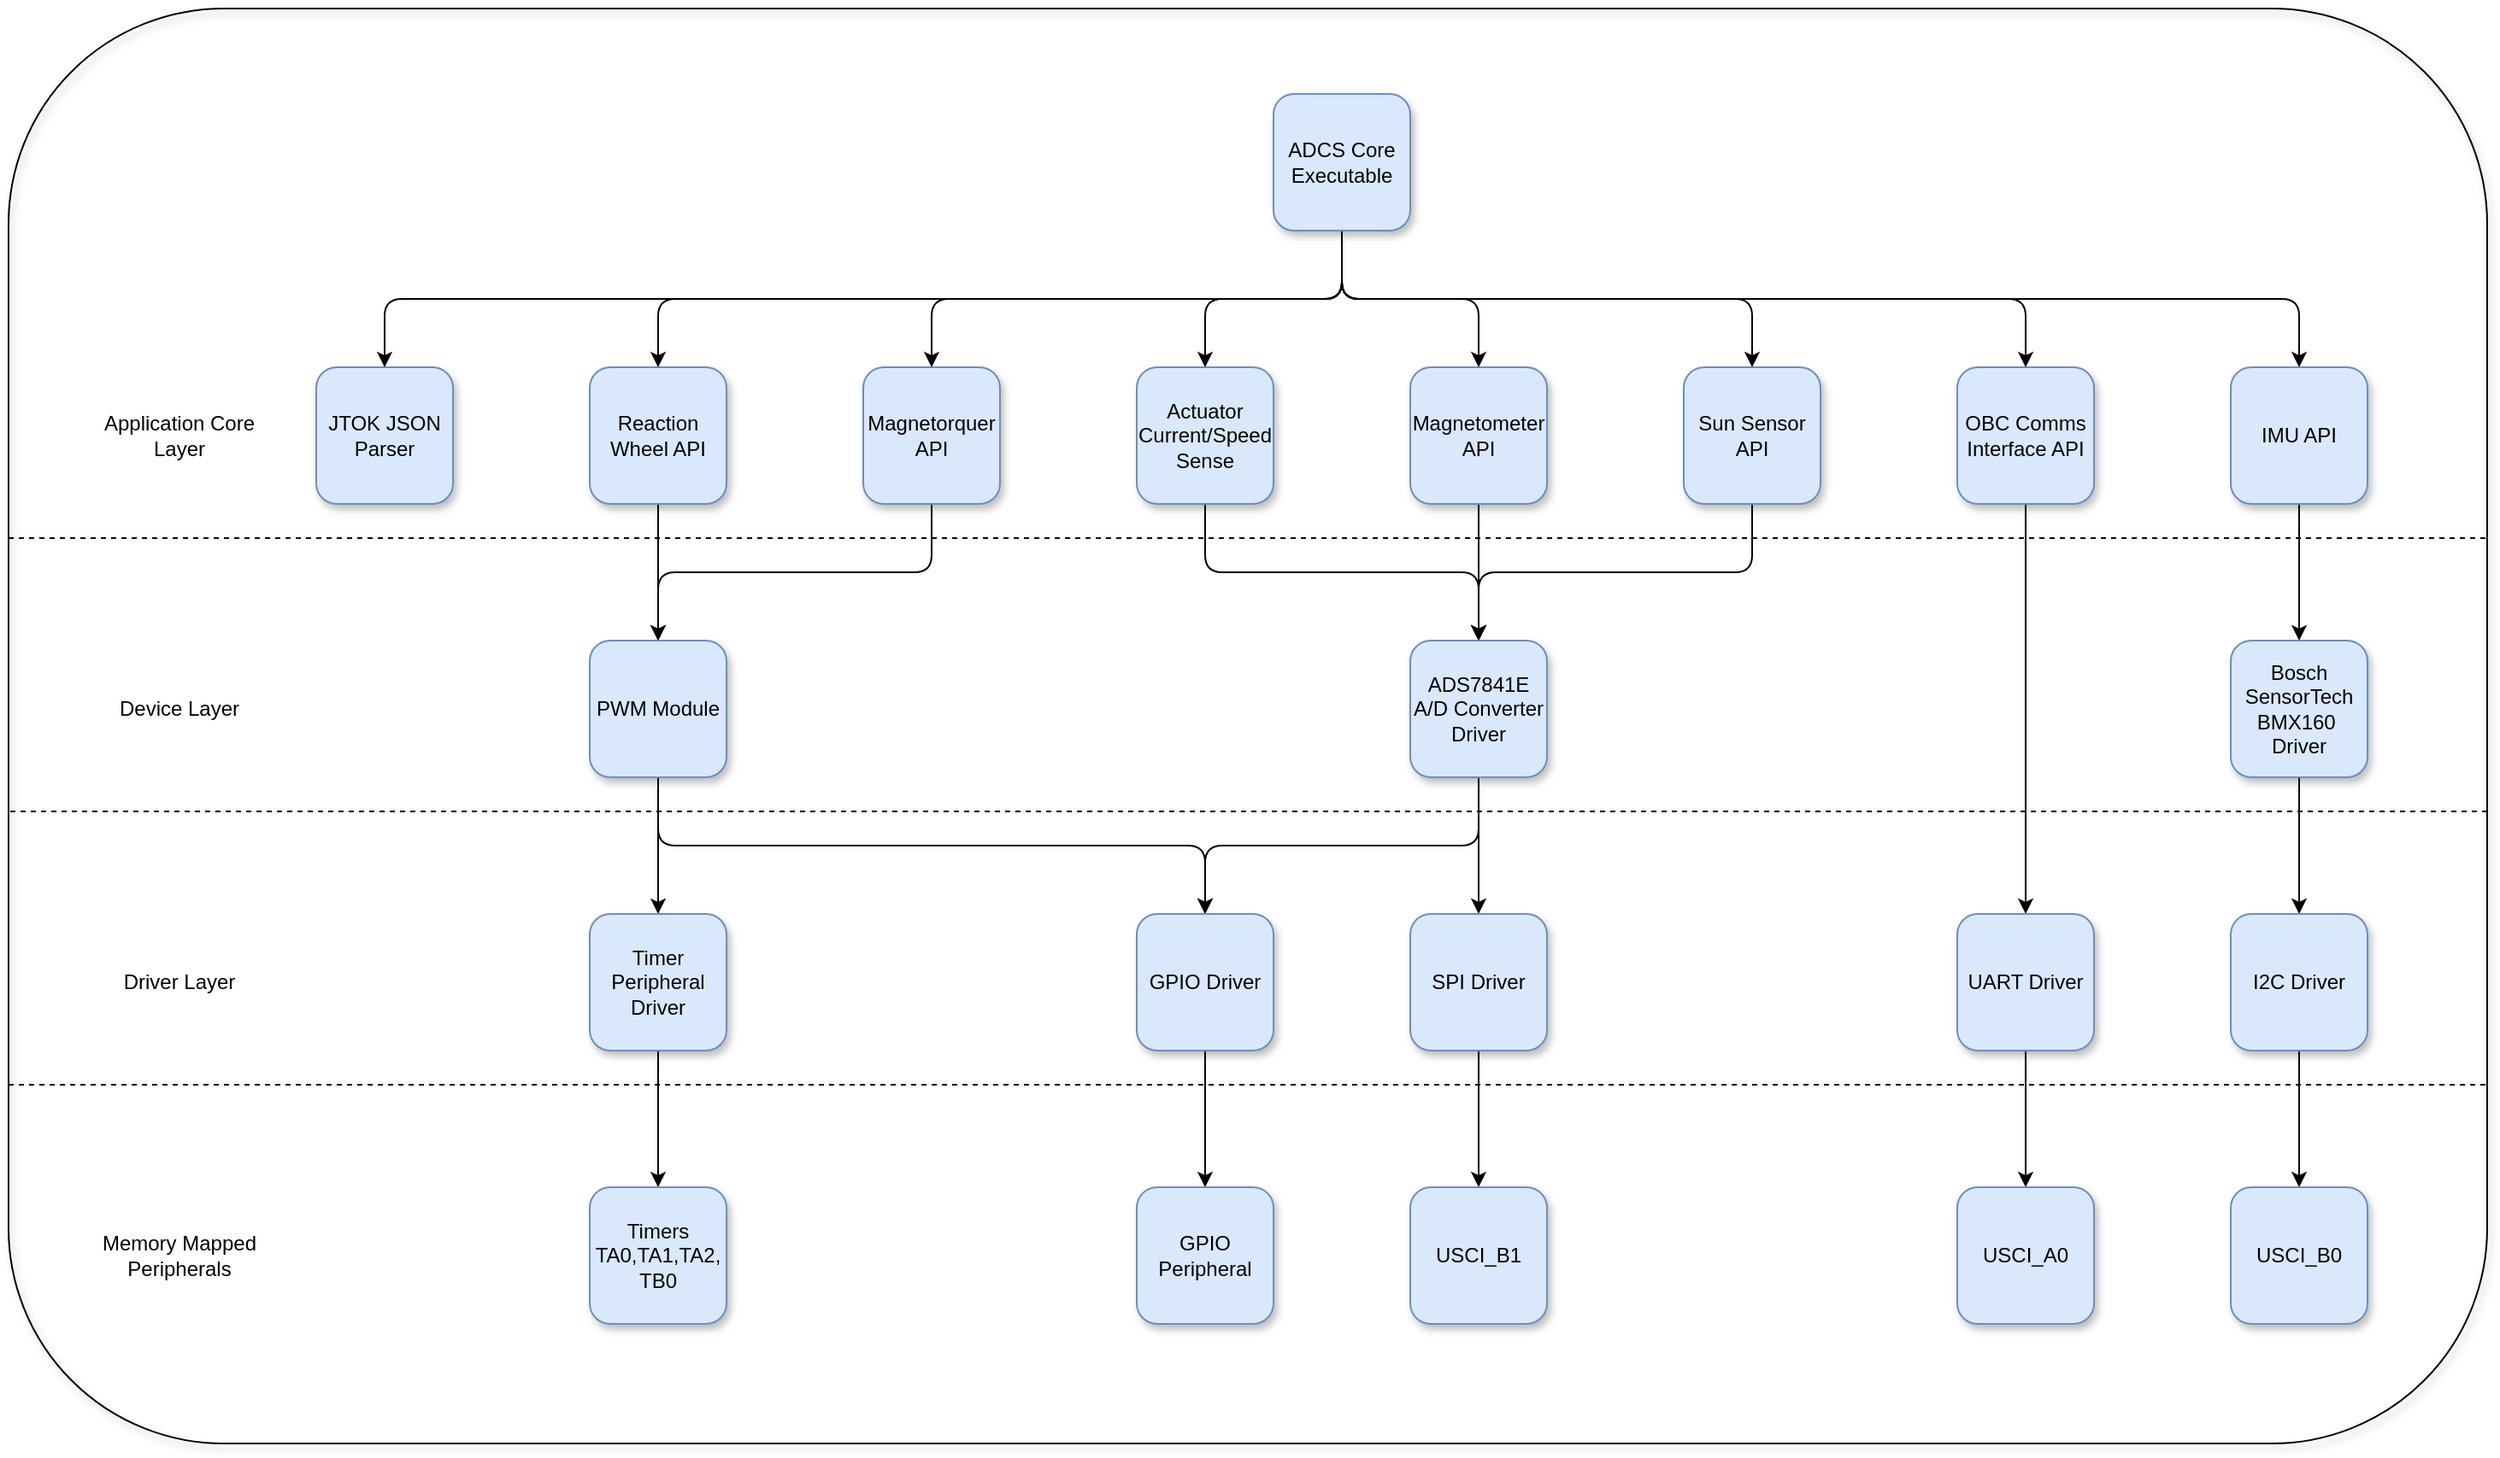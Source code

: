 <mxfile version="14.4.2" type="device"><diagram id="8N9fOlTcoC6VCopM5DZj" name="Page-1"><mxGraphModel dx="2926" dy="2382" grid="1" gridSize="10" guides="1" tooltips="1" connect="1" arrows="1" fold="1" page="1" pageScale="1" pageWidth="850" pageHeight="1100" math="0" shadow="0"><root><mxCell id="0"/><mxCell id="1" parent="0"/><mxCell id="sx2_g24bpW6g9EUirfch-98" value="" style="rounded=1;whiteSpace=wrap;html=1;shadow=1;glass=0;fillColor=none;" vertex="1" parent="1"><mxGeometry x="-80" y="-100" width="1450" height="840" as="geometry"/></mxCell><mxCell id="sx2_g24bpW6g9EUirfch-1" value="JTOK JSON&lt;br&gt;Parser" style="whiteSpace=wrap;html=1;aspect=fixed;rounded=1;fillColor=#dae8fc;strokeColor=#6c8ebf;glass=0;shadow=1;" vertex="1" parent="1"><mxGeometry x="100" y="110" width="80" height="80" as="geometry"/></mxCell><mxCell id="sx2_g24bpW6g9EUirfch-15" value="" style="edgeStyle=orthogonalEdgeStyle;rounded=0;orthogonalLoop=1;jettySize=auto;html=1;" edge="1" parent="1" source="sx2_g24bpW6g9EUirfch-2" target="sx2_g24bpW6g9EUirfch-14"><mxGeometry relative="1" as="geometry"/></mxCell><mxCell id="sx2_g24bpW6g9EUirfch-2" value="Reaction Wheel API" style="whiteSpace=wrap;html=1;aspect=fixed;rounded=1;fillColor=#dae8fc;strokeColor=#6c8ebf;glass=0;shadow=1;" vertex="1" parent="1"><mxGeometry x="260" y="110" width="80" height="80" as="geometry"/></mxCell><mxCell id="sx2_g24bpW6g9EUirfch-51" style="edgeStyle=orthogonalEdgeStyle;rounded=1;orthogonalLoop=1;jettySize=auto;html=1;entryX=0.5;entryY=0;entryDx=0;entryDy=0;" edge="1" parent="1" source="sx2_g24bpW6g9EUirfch-4" target="sx2_g24bpW6g9EUirfch-14"><mxGeometry relative="1" as="geometry"><mxPoint x="300" y="230" as="targetPoint"/><Array as="points"><mxPoint x="460" y="230"/><mxPoint x="300" y="230"/></Array></mxGeometry></mxCell><mxCell id="sx2_g24bpW6g9EUirfch-4" value="Magnetorquer API" style="whiteSpace=wrap;html=1;aspect=fixed;rounded=1;fillColor=#dae8fc;strokeColor=#6c8ebf;glass=0;shadow=1;" vertex="1" parent="1"><mxGeometry x="420" y="110" width="80" height="80" as="geometry"/></mxCell><mxCell id="sx2_g24bpW6g9EUirfch-29" value="" style="edgeStyle=orthogonalEdgeStyle;rounded=0;orthogonalLoop=1;jettySize=auto;html=1;entryX=0.5;entryY=0;entryDx=0;entryDy=0;" edge="1" parent="1" source="sx2_g24bpW6g9EUirfch-6" target="sx2_g24bpW6g9EUirfch-30"><mxGeometry relative="1" as="geometry"><mxPoint x="1100" y="410" as="targetPoint"/></mxGeometry></mxCell><mxCell id="sx2_g24bpW6g9EUirfch-6" value="OBC Comms Interface API" style="whiteSpace=wrap;html=1;aspect=fixed;rounded=1;fillColor=#dae8fc;strokeColor=#6c8ebf;glass=0;shadow=1;" vertex="1" parent="1"><mxGeometry x="1060" y="110" width="80" height="80" as="geometry"/></mxCell><mxCell id="sx2_g24bpW6g9EUirfch-35" value="" style="edgeStyle=orthogonalEdgeStyle;rounded=0;orthogonalLoop=1;jettySize=auto;html=1;" edge="1" parent="1" source="sx2_g24bpW6g9EUirfch-8" target="sx2_g24bpW6g9EUirfch-34"><mxGeometry relative="1" as="geometry"/></mxCell><mxCell id="sx2_g24bpW6g9EUirfch-8" value="IMU API" style="whiteSpace=wrap;html=1;aspect=fixed;rounded=1;fillColor=#dae8fc;strokeColor=#6c8ebf;glass=0;shadow=1;" vertex="1" parent="1"><mxGeometry x="1220" y="110" width="80" height="80" as="geometry"/></mxCell><mxCell id="sx2_g24bpW6g9EUirfch-39" value="" style="edgeStyle=orthogonalEdgeStyle;rounded=0;orthogonalLoop=1;jettySize=auto;html=1;" edge="1" parent="1" source="sx2_g24bpW6g9EUirfch-10" target="sx2_g24bpW6g9EUirfch-38"><mxGeometry relative="1" as="geometry"/></mxCell><mxCell id="sx2_g24bpW6g9EUirfch-10" value="Magnetometer API" style="whiteSpace=wrap;html=1;aspect=fixed;rounded=1;fillColor=#dae8fc;strokeColor=#6c8ebf;glass=0;shadow=1;" vertex="1" parent="1"><mxGeometry x="740" y="110" width="80" height="80" as="geometry"/></mxCell><mxCell id="sx2_g24bpW6g9EUirfch-46" value="" style="edgeStyle=orthogonalEdgeStyle;rounded=1;orthogonalLoop=1;jettySize=auto;html=1;entryX=0.5;entryY=0;entryDx=0;entryDy=0;" edge="1" parent="1" source="sx2_g24bpW6g9EUirfch-12" target="sx2_g24bpW6g9EUirfch-38"><mxGeometry relative="1" as="geometry"><mxPoint x="940" y="270" as="targetPoint"/><Array as="points"><mxPoint x="940" y="230"/><mxPoint x="780" y="230"/></Array></mxGeometry></mxCell><mxCell id="sx2_g24bpW6g9EUirfch-12" value="Sun Sensor API" style="whiteSpace=wrap;html=1;aspect=fixed;rounded=1;fillColor=#dae8fc;strokeColor=#6c8ebf;glass=0;shadow=1;" vertex="1" parent="1"><mxGeometry x="900" y="110" width="80" height="80" as="geometry"/></mxCell><mxCell id="sx2_g24bpW6g9EUirfch-17" value="" style="edgeStyle=orthogonalEdgeStyle;rounded=0;orthogonalLoop=1;jettySize=auto;html=1;" edge="1" parent="1" source="sx2_g24bpW6g9EUirfch-14" target="sx2_g24bpW6g9EUirfch-16"><mxGeometry relative="1" as="geometry"/></mxCell><mxCell id="sx2_g24bpW6g9EUirfch-97" style="edgeStyle=orthogonalEdgeStyle;rounded=1;orthogonalLoop=1;jettySize=auto;html=1;exitX=0.5;exitY=1;exitDx=0;exitDy=0;entryX=0.5;entryY=0;entryDx=0;entryDy=0;" edge="1" parent="1" source="sx2_g24bpW6g9EUirfch-14" target="sx2_g24bpW6g9EUirfch-56"><mxGeometry relative="1" as="geometry"/></mxCell><mxCell id="sx2_g24bpW6g9EUirfch-14" value="PWM Module" style="whiteSpace=wrap;html=1;aspect=fixed;rounded=1;fillColor=#dae8fc;strokeColor=#6c8ebf;glass=0;shadow=1;" vertex="1" parent="1"><mxGeometry x="260" y="270" width="80" height="80" as="geometry"/></mxCell><mxCell id="sx2_g24bpW6g9EUirfch-19" value="" style="edgeStyle=orthogonalEdgeStyle;rounded=0;orthogonalLoop=1;jettySize=auto;html=1;" edge="1" parent="1" source="sx2_g24bpW6g9EUirfch-16" target="sx2_g24bpW6g9EUirfch-18"><mxGeometry relative="1" as="geometry"/></mxCell><mxCell id="sx2_g24bpW6g9EUirfch-16" value="Timer Peripheral Driver" style="whiteSpace=wrap;html=1;aspect=fixed;rounded=1;fillColor=#dae8fc;strokeColor=#6c8ebf;glass=0;shadow=1;" vertex="1" parent="1"><mxGeometry x="260" y="430" width="80" height="80" as="geometry"/></mxCell><mxCell id="sx2_g24bpW6g9EUirfch-18" value="Timers&lt;br&gt;TA0,TA1,TA2, TB0" style="whiteSpace=wrap;html=1;aspect=fixed;rounded=1;fillColor=#dae8fc;strokeColor=#6c8ebf;glass=0;shadow=1;" vertex="1" parent="1"><mxGeometry x="260" y="590" width="80" height="80" as="geometry"/></mxCell><mxCell id="sx2_g24bpW6g9EUirfch-33" value="" style="edgeStyle=orthogonalEdgeStyle;rounded=0;orthogonalLoop=1;jettySize=auto;html=1;" edge="1" parent="1" source="sx2_g24bpW6g9EUirfch-30" target="sx2_g24bpW6g9EUirfch-32"><mxGeometry relative="1" as="geometry"/></mxCell><mxCell id="sx2_g24bpW6g9EUirfch-30" value="UART Driver" style="whiteSpace=wrap;html=1;aspect=fixed;rounded=1;fillColor=#dae8fc;strokeColor=#6c8ebf;glass=0;shadow=1;" vertex="1" parent="1"><mxGeometry x="1060" y="430" width="80" height="80" as="geometry"/></mxCell><mxCell id="sx2_g24bpW6g9EUirfch-32" value="USCI_A0" style="whiteSpace=wrap;html=1;aspect=fixed;rounded=1;fillColor=#dae8fc;strokeColor=#6c8ebf;glass=0;shadow=1;" vertex="1" parent="1"><mxGeometry x="1060" y="590" width="80" height="80" as="geometry"/></mxCell><mxCell id="sx2_g24bpW6g9EUirfch-37" value="" style="edgeStyle=orthogonalEdgeStyle;rounded=0;orthogonalLoop=1;jettySize=auto;html=1;" edge="1" parent="1" source="sx2_g24bpW6g9EUirfch-34" target="sx2_g24bpW6g9EUirfch-36"><mxGeometry relative="1" as="geometry"/></mxCell><mxCell id="sx2_g24bpW6g9EUirfch-34" value="Bosch SensorTech&lt;br&gt;BMX160&amp;nbsp; Driver" style="whiteSpace=wrap;html=1;aspect=fixed;rounded=1;fillColor=#dae8fc;strokeColor=#6c8ebf;glass=0;shadow=1;" vertex="1" parent="1"><mxGeometry x="1220" y="270" width="80" height="80" as="geometry"/></mxCell><mxCell id="sx2_g24bpW6g9EUirfch-87" value="" style="edgeStyle=orthogonalEdgeStyle;rounded=0;orthogonalLoop=1;jettySize=auto;html=1;" edge="1" parent="1" source="sx2_g24bpW6g9EUirfch-36" target="sx2_g24bpW6g9EUirfch-85"><mxGeometry relative="1" as="geometry"/></mxCell><mxCell id="sx2_g24bpW6g9EUirfch-36" value="I2C Driver" style="whiteSpace=wrap;html=1;aspect=fixed;rounded=1;fillColor=#dae8fc;strokeColor=#6c8ebf;glass=0;shadow=1;" vertex="1" parent="1"><mxGeometry x="1220" y="430" width="80" height="80" as="geometry"/></mxCell><mxCell id="sx2_g24bpW6g9EUirfch-41" value="" style="edgeStyle=orthogonalEdgeStyle;rounded=0;orthogonalLoop=1;jettySize=auto;html=1;" edge="1" parent="1" source="sx2_g24bpW6g9EUirfch-38" target="sx2_g24bpW6g9EUirfch-40"><mxGeometry relative="1" as="geometry"/></mxCell><mxCell id="sx2_g24bpW6g9EUirfch-61" value="" style="edgeStyle=orthogonalEdgeStyle;rounded=1;orthogonalLoop=1;jettySize=auto;html=1;exitX=0.5;exitY=1;exitDx=0;exitDy=0;entryX=0.5;entryY=0;entryDx=0;entryDy=0;" edge="1" parent="1" source="sx2_g24bpW6g9EUirfch-38" target="sx2_g24bpW6g9EUirfch-56"><mxGeometry relative="1" as="geometry"><mxPoint x="900" y="310" as="targetPoint"/></mxGeometry></mxCell><mxCell id="sx2_g24bpW6g9EUirfch-38" value="ADS7841E A/D Converter Driver" style="whiteSpace=wrap;html=1;aspect=fixed;rounded=1;fillColor=#dae8fc;strokeColor=#6c8ebf;glass=0;shadow=1;" vertex="1" parent="1"><mxGeometry x="740" y="270" width="80" height="80" as="geometry"/></mxCell><mxCell id="sx2_g24bpW6g9EUirfch-43" value="" style="edgeStyle=orthogonalEdgeStyle;rounded=0;orthogonalLoop=1;jettySize=auto;html=1;" edge="1" parent="1" source="sx2_g24bpW6g9EUirfch-40" target="sx2_g24bpW6g9EUirfch-42"><mxGeometry relative="1" as="geometry"/></mxCell><mxCell id="sx2_g24bpW6g9EUirfch-40" value="SPI Driver" style="whiteSpace=wrap;html=1;aspect=fixed;rounded=1;fillColor=#dae8fc;strokeColor=#6c8ebf;glass=0;shadow=1;" vertex="1" parent="1"><mxGeometry x="740" y="430" width="80" height="80" as="geometry"/></mxCell><mxCell id="sx2_g24bpW6g9EUirfch-42" value="USCI_B1" style="whiteSpace=wrap;html=1;aspect=fixed;rounded=1;fillColor=#dae8fc;strokeColor=#6c8ebf;glass=0;shadow=1;" vertex="1" parent="1"><mxGeometry x="740" y="590" width="80" height="80" as="geometry"/></mxCell><mxCell id="sx2_g24bpW6g9EUirfch-59" value="" style="edgeStyle=orthogonalEdgeStyle;rounded=0;orthogonalLoop=1;jettySize=auto;html=1;" edge="1" parent="1" source="sx2_g24bpW6g9EUirfch-56" target="sx2_g24bpW6g9EUirfch-58"><mxGeometry relative="1" as="geometry"/></mxCell><mxCell id="sx2_g24bpW6g9EUirfch-56" value="GPIO Driver" style="whiteSpace=wrap;html=1;aspect=fixed;rounded=1;fillColor=#dae8fc;strokeColor=#6c8ebf;glass=0;shadow=1;" vertex="1" parent="1"><mxGeometry x="580" y="430" width="80" height="80" as="geometry"/></mxCell><mxCell id="sx2_g24bpW6g9EUirfch-58" value="GPIO Peripheral" style="whiteSpace=wrap;html=1;aspect=fixed;rounded=1;fillColor=#dae8fc;strokeColor=#6c8ebf;glass=0;shadow=1;" vertex="1" parent="1"><mxGeometry x="580" y="590" width="80" height="80" as="geometry"/></mxCell><mxCell id="sx2_g24bpW6g9EUirfch-69" style="edgeStyle=orthogonalEdgeStyle;rounded=1;orthogonalLoop=1;jettySize=auto;html=1;entryX=0.5;entryY=0;entryDx=0;entryDy=0;" edge="1" parent="1" source="sx2_g24bpW6g9EUirfch-67" target="sx2_g24bpW6g9EUirfch-6"><mxGeometry relative="1" as="geometry"><Array as="points"><mxPoint x="700" y="70"/><mxPoint x="1100" y="70"/></Array></mxGeometry></mxCell><mxCell id="sx2_g24bpW6g9EUirfch-70" style="edgeStyle=orthogonalEdgeStyle;rounded=1;orthogonalLoop=1;jettySize=auto;html=1;exitX=0.5;exitY=1;exitDx=0;exitDy=0;" edge="1" parent="1" source="sx2_g24bpW6g9EUirfch-67" target="sx2_g24bpW6g9EUirfch-8"><mxGeometry relative="1" as="geometry"/></mxCell><mxCell id="sx2_g24bpW6g9EUirfch-71" style="edgeStyle=orthogonalEdgeStyle;rounded=1;orthogonalLoop=1;jettySize=auto;html=1;exitX=0.5;exitY=1;exitDx=0;exitDy=0;entryX=0.5;entryY=0;entryDx=0;entryDy=0;" edge="1" parent="1" source="sx2_g24bpW6g9EUirfch-67" target="sx2_g24bpW6g9EUirfch-10"><mxGeometry relative="1" as="geometry"/></mxCell><mxCell id="sx2_g24bpW6g9EUirfch-72" style="edgeStyle=orthogonalEdgeStyle;rounded=1;orthogonalLoop=1;jettySize=auto;html=1;exitX=0.5;exitY=1;exitDx=0;exitDy=0;entryX=0.5;entryY=0;entryDx=0;entryDy=0;" edge="1" parent="1" source="sx2_g24bpW6g9EUirfch-67" target="sx2_g24bpW6g9EUirfch-12"><mxGeometry relative="1" as="geometry"/></mxCell><mxCell id="sx2_g24bpW6g9EUirfch-74" style="edgeStyle=orthogonalEdgeStyle;rounded=1;orthogonalLoop=1;jettySize=auto;html=1;exitX=0.5;exitY=1;exitDx=0;exitDy=0;entryX=0.5;entryY=0;entryDx=0;entryDy=0;" edge="1" parent="1" source="sx2_g24bpW6g9EUirfch-67" target="sx2_g24bpW6g9EUirfch-4"><mxGeometry relative="1" as="geometry"/></mxCell><mxCell id="sx2_g24bpW6g9EUirfch-75" style="edgeStyle=orthogonalEdgeStyle;rounded=1;orthogonalLoop=1;jettySize=auto;html=1;exitX=0.5;exitY=1;exitDx=0;exitDy=0;entryX=0.5;entryY=0;entryDx=0;entryDy=0;" edge="1" parent="1" source="sx2_g24bpW6g9EUirfch-67" target="sx2_g24bpW6g9EUirfch-2"><mxGeometry relative="1" as="geometry"/></mxCell><mxCell id="sx2_g24bpW6g9EUirfch-76" style="edgeStyle=orthogonalEdgeStyle;rounded=1;orthogonalLoop=1;jettySize=auto;html=1;exitX=0.5;exitY=1;exitDx=0;exitDy=0;" edge="1" parent="1" source="sx2_g24bpW6g9EUirfch-67" target="sx2_g24bpW6g9EUirfch-1"><mxGeometry relative="1" as="geometry"/></mxCell><mxCell id="sx2_g24bpW6g9EUirfch-95" style="edgeStyle=orthogonalEdgeStyle;rounded=1;orthogonalLoop=1;jettySize=auto;html=1;exitX=0.5;exitY=1;exitDx=0;exitDy=0;entryX=0.5;entryY=0;entryDx=0;entryDy=0;" edge="1" parent="1" source="sx2_g24bpW6g9EUirfch-67" target="sx2_g24bpW6g9EUirfch-92"><mxGeometry relative="1" as="geometry"/></mxCell><mxCell id="sx2_g24bpW6g9EUirfch-67" value="ADCS Core Executable" style="whiteSpace=wrap;html=1;aspect=fixed;rounded=1;fillColor=#dae8fc;strokeColor=#6c8ebf;glass=0;shadow=1;" vertex="1" parent="1"><mxGeometry x="660" y="-50" width="80" height="80" as="geometry"/></mxCell><mxCell id="sx2_g24bpW6g9EUirfch-81" value="Application Core Layer" style="text;html=1;strokeColor=none;fillColor=none;align=center;verticalAlign=middle;whiteSpace=wrap;rounded=0;shadow=1;glass=0;" vertex="1" parent="1"><mxGeometry x="-30" y="140" width="100" height="20" as="geometry"/></mxCell><mxCell id="sx2_g24bpW6g9EUirfch-82" value="Device Layer" style="text;html=1;strokeColor=none;fillColor=none;align=center;verticalAlign=middle;whiteSpace=wrap;rounded=0;shadow=1;glass=0;" vertex="1" parent="1"><mxGeometry x="-30" y="300" width="100" height="20" as="geometry"/></mxCell><mxCell id="sx2_g24bpW6g9EUirfch-83" value="Driver Layer" style="text;html=1;strokeColor=none;fillColor=none;align=center;verticalAlign=middle;whiteSpace=wrap;rounded=0;shadow=1;glass=0;" vertex="1" parent="1"><mxGeometry x="-30" y="460" width="100" height="20" as="geometry"/></mxCell><mxCell id="sx2_g24bpW6g9EUirfch-84" value="Memory Mapped Peripherals" style="text;html=1;strokeColor=none;fillColor=none;align=center;verticalAlign=middle;whiteSpace=wrap;rounded=0;shadow=1;glass=0;" vertex="1" parent="1"><mxGeometry x="-30" y="620" width="100" height="20" as="geometry"/></mxCell><mxCell id="sx2_g24bpW6g9EUirfch-85" value="USCI_B0" style="whiteSpace=wrap;html=1;aspect=fixed;rounded=1;fillColor=#dae8fc;strokeColor=#6c8ebf;glass=0;shadow=1;" vertex="1" parent="1"><mxGeometry x="1220" y="590" width="80" height="80" as="geometry"/></mxCell><mxCell id="sx2_g24bpW6g9EUirfch-89" value="" style="endArrow=none;dashed=1;html=1;entryX=1.001;entryY=0.369;entryDx=0;entryDy=0;entryPerimeter=0;exitX=0;exitY=0.369;exitDx=0;exitDy=0;exitPerimeter=0;" edge="1" parent="1" source="sx2_g24bpW6g9EUirfch-98" target="sx2_g24bpW6g9EUirfch-98"><mxGeometry width="50" height="50" relative="1" as="geometry"><mxPoint x="-50" y="210" as="sourcePoint"/><mxPoint x="1330" y="210" as="targetPoint"/></mxGeometry></mxCell><mxCell id="sx2_g24bpW6g9EUirfch-90" value="" style="endArrow=none;dashed=1;html=1;" edge="1" parent="1"><mxGeometry width="50" height="50" relative="1" as="geometry"><mxPoint x="-79" y="370" as="sourcePoint"/><mxPoint x="1370" y="370" as="targetPoint"/></mxGeometry></mxCell><mxCell id="sx2_g24bpW6g9EUirfch-91" value="" style="endArrow=none;dashed=1;html=1;exitX=0;exitY=0.75;exitDx=0;exitDy=0;entryX=1;entryY=0.75;entryDx=0;entryDy=0;" edge="1" parent="1" source="sx2_g24bpW6g9EUirfch-98" target="sx2_g24bpW6g9EUirfch-98"><mxGeometry width="50" height="50" relative="1" as="geometry"><mxPoint x="-50" y="530" as="sourcePoint"/><mxPoint x="1330" y="530" as="targetPoint"/></mxGeometry></mxCell><mxCell id="sx2_g24bpW6g9EUirfch-94" style="edgeStyle=orthogonalEdgeStyle;orthogonalLoop=1;jettySize=auto;html=1;entryX=0.5;entryY=0;entryDx=0;entryDy=0;rounded=1;" edge="1" parent="1" source="sx2_g24bpW6g9EUirfch-92" target="sx2_g24bpW6g9EUirfch-38"><mxGeometry relative="1" as="geometry"><Array as="points"><mxPoint x="620" y="230"/><mxPoint x="780" y="230"/></Array></mxGeometry></mxCell><mxCell id="sx2_g24bpW6g9EUirfch-92" value="Actuator Current/Speed Sense" style="whiteSpace=wrap;html=1;aspect=fixed;rounded=1;fillColor=#dae8fc;strokeColor=#6c8ebf;glass=0;shadow=1;" vertex="1" parent="1"><mxGeometry x="580" y="110" width="80" height="80" as="geometry"/></mxCell></root></mxGraphModel></diagram></mxfile>
